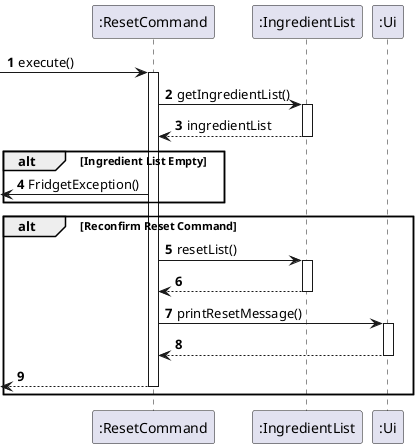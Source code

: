 @startuml
'https://plantuml.com/sequence-diagram

autonumber

-> ":ResetCommand": execute()
activate ":ResetCommand"

":ResetCommand" -> ":IngredientList": getIngredientList()
activate ":IngredientList"
":ResetCommand" <-- ":IngredientList": ingredientList
deactivate ":IngredientList"

alt Ingredient List Empty
<- ":ResetCommand": FridgetException()
end

alt Reconfirm Reset Command

    ":ResetCommand" -> ":IngredientList": resetList()
    activate ":IngredientList"
    ":ResetCommand" <-- ":IngredientList":
    deactivate ":IngredientList"

    ":ResetCommand" -> ":Ui": printResetMessage()
    activate ":Ui"
    ":ResetCommand" <-- ":Ui"
    deactivate ":Ui"

    <-- ":ResetCommand"
    deactivate ":ResetCommand"
end

@enduml